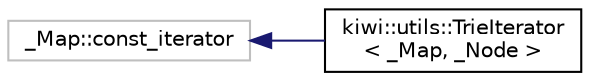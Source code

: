 digraph "Graphical Class Hierarchy"
{
 // LATEX_PDF_SIZE
  edge [fontname="Helvetica",fontsize="10",labelfontname="Helvetica",labelfontsize="10"];
  node [fontname="Helvetica",fontsize="10",shape=record];
  rankdir="LR";
  Node21 [label="_Map::const_iterator",height=0.2,width=0.4,color="grey75", fillcolor="white", style="filled",tooltip=" "];
  Node21 -> Node0 [dir="back",color="midnightblue",fontsize="10",style="solid",fontname="Helvetica"];
  Node0 [label="kiwi::utils::TrieIterator\l\< _Map, _Node \>",height=0.2,width=0.4,color="black", fillcolor="white", style="filled",URL="$classkiwi_1_1utils_1_1TrieIterator.html",tooltip=" "];
}
